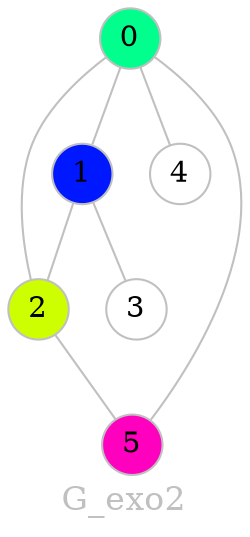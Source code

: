 graph G_exo2 {
	graph [bgcolor="#ffffff00" fontcolor=grey fontsize=16 label=G_exo2 overlap=false]
	node [color=grey fixedsize=true fontsize=14 shape=circle style=filled width=0.4]
	edge [arrowsize=0.7 color=grey fontcolor=grey fontsize=12]
	node [fillcolor="#00ff8c"]
	0
	node [fillcolor="#0018ff"]
	1
	node [fillcolor="#cdff00"]
	2
	node [fillcolor="#ffffff"]
	3
	node [fillcolor="#ffffff"]
	4
	node [fillcolor="#ff00bf"]
	5
	0 -- 1
	0 -- 2
	0 -- 4
	0 -- 5
	1 -- 2
	1 -- 3
	2 -- 5
}
